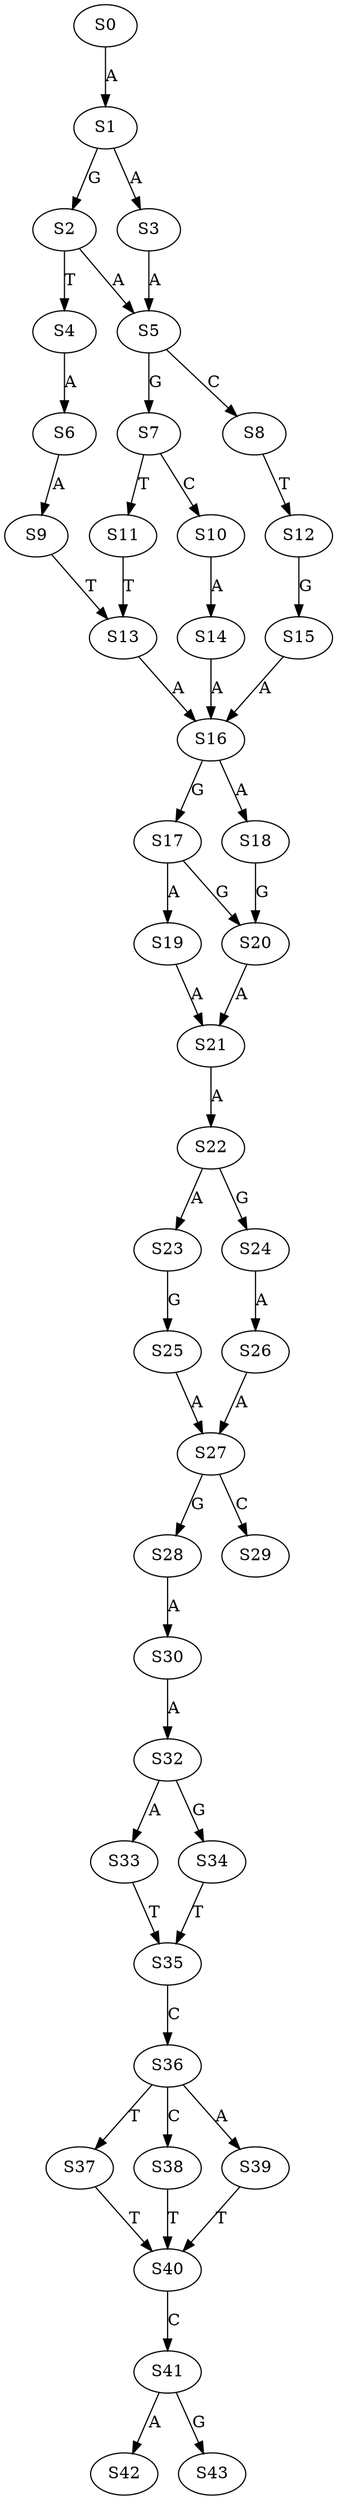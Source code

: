 strict digraph  {
	S0 -> S1 [ label = A ];
	S1 -> S2 [ label = G ];
	S1 -> S3 [ label = A ];
	S2 -> S4 [ label = T ];
	S2 -> S5 [ label = A ];
	S3 -> S5 [ label = A ];
	S4 -> S6 [ label = A ];
	S5 -> S7 [ label = G ];
	S5 -> S8 [ label = C ];
	S6 -> S9 [ label = A ];
	S7 -> S10 [ label = C ];
	S7 -> S11 [ label = T ];
	S8 -> S12 [ label = T ];
	S9 -> S13 [ label = T ];
	S10 -> S14 [ label = A ];
	S11 -> S13 [ label = T ];
	S12 -> S15 [ label = G ];
	S13 -> S16 [ label = A ];
	S14 -> S16 [ label = A ];
	S15 -> S16 [ label = A ];
	S16 -> S17 [ label = G ];
	S16 -> S18 [ label = A ];
	S17 -> S19 [ label = A ];
	S17 -> S20 [ label = G ];
	S18 -> S20 [ label = G ];
	S19 -> S21 [ label = A ];
	S20 -> S21 [ label = A ];
	S21 -> S22 [ label = A ];
	S22 -> S23 [ label = A ];
	S22 -> S24 [ label = G ];
	S23 -> S25 [ label = G ];
	S24 -> S26 [ label = A ];
	S25 -> S27 [ label = A ];
	S26 -> S27 [ label = A ];
	S27 -> S28 [ label = G ];
	S27 -> S29 [ label = C ];
	S28 -> S30 [ label = A ];
	S30 -> S32 [ label = A ];
	S32 -> S33 [ label = A ];
	S32 -> S34 [ label = G ];
	S33 -> S35 [ label = T ];
	S34 -> S35 [ label = T ];
	S35 -> S36 [ label = C ];
	S36 -> S37 [ label = T ];
	S36 -> S38 [ label = C ];
	S36 -> S39 [ label = A ];
	S37 -> S40 [ label = T ];
	S38 -> S40 [ label = T ];
	S39 -> S40 [ label = T ];
	S40 -> S41 [ label = C ];
	S41 -> S42 [ label = A ];
	S41 -> S43 [ label = G ];
}
